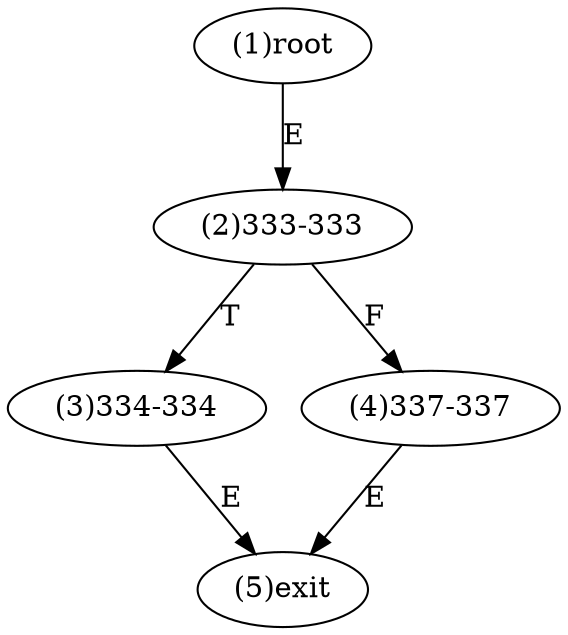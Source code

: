 digraph "" { 
1[ label="(1)root"];
2[ label="(2)333-333"];
3[ label="(3)334-334"];
4[ label="(4)337-337"];
5[ label="(5)exit"];
1->2[ label="E"];
2->4[ label="F"];
2->3[ label="T"];
3->5[ label="E"];
4->5[ label="E"];
}